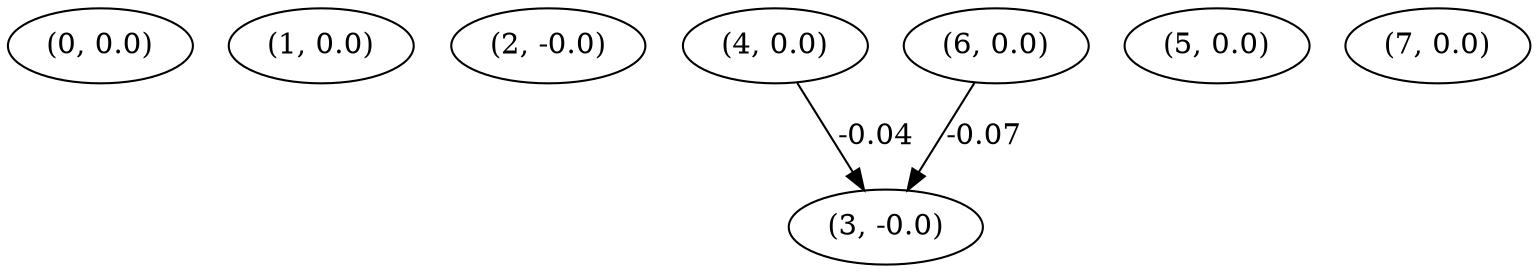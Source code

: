 digraph {
    0 [ label = "(0, 0.0)" ]
    1 [ label = "(1, 0.0)" ]
    2 [ label = "(2, -0.0)" ]
    3 [ label = "(3, -0.0)" ]
    4 [ label = "(4, 0.0)" ]
    5 [ label = "(5, 0.0)" ]
    6 [ label = "(6, 0.0)" ]
    7 [ label = "(7, 0.0)" ]
    4 -> 3 [ label = "-0.04" ]
    6 -> 3 [ label = "-0.07" ]
}

